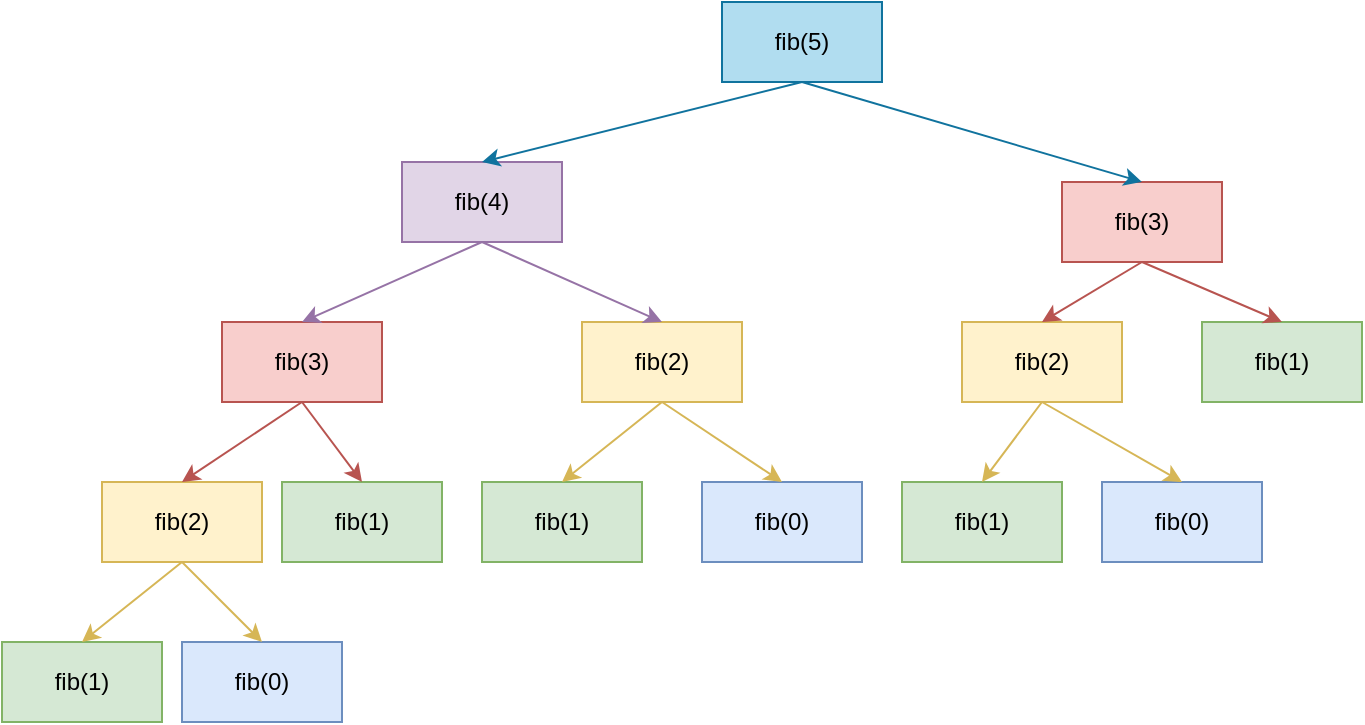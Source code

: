 <mxfile version="12.4.2" type="device" pages="1"><diagram id="Ju4lfkCfPn0yVJMhzCqY" name="Page-1"><mxGraphModel dx="946" dy="588" grid="1" gridSize="10" guides="1" tooltips="1" connect="1" arrows="1" fold="1" page="1" pageScale="1" pageWidth="827" pageHeight="1169" math="0" shadow="0"><root><mxCell id="0"/><mxCell id="1" parent="0"/><mxCell id="WkAFo-WVrrv1P6B1Q1Y_-1" value="fib(4)" style="rounded=0;whiteSpace=wrap;html=1;fillColor=#e1d5e7;strokeColor=#9673a6;" vertex="1" parent="1"><mxGeometry x="360" y="80" width="80" height="40" as="geometry"/></mxCell><mxCell id="WkAFo-WVrrv1P6B1Q1Y_-2" value="fib(3)" style="rounded=0;whiteSpace=wrap;html=1;fillColor=#f8cecc;strokeColor=#b85450;" vertex="1" parent="1"><mxGeometry x="270" y="160" width="80" height="40" as="geometry"/></mxCell><mxCell id="WkAFo-WVrrv1P6B1Q1Y_-3" value="fib(2)" style="rounded=0;whiteSpace=wrap;html=1;fillColor=#fff2cc;strokeColor=#d6b656;" vertex="1" parent="1"><mxGeometry x="450" y="160" width="80" height="40" as="geometry"/></mxCell><mxCell id="WkAFo-WVrrv1P6B1Q1Y_-4" value="fib(2)" style="rounded=0;whiteSpace=wrap;html=1;fillColor=#fff2cc;strokeColor=#d6b656;" vertex="1" parent="1"><mxGeometry x="210" y="240" width="80" height="40" as="geometry"/></mxCell><mxCell id="WkAFo-WVrrv1P6B1Q1Y_-5" value="fib(1)" style="rounded=0;whiteSpace=wrap;html=1;fillColor=#d5e8d4;strokeColor=#82b366;" vertex="1" parent="1"><mxGeometry x="300" y="240" width="80" height="40" as="geometry"/></mxCell><mxCell id="WkAFo-WVrrv1P6B1Q1Y_-7" value="fib(0)" style="rounded=0;whiteSpace=wrap;html=1;fillColor=#dae8fc;strokeColor=#6c8ebf;" vertex="1" parent="1"><mxGeometry x="250" y="320" width="80" height="40" as="geometry"/></mxCell><mxCell id="WkAFo-WVrrv1P6B1Q1Y_-8" value="fib(1)" style="rounded=0;whiteSpace=wrap;html=1;fillColor=#d5e8d4;strokeColor=#82b366;" vertex="1" parent="1"><mxGeometry x="160" y="320" width="80" height="40" as="geometry"/></mxCell><mxCell id="WkAFo-WVrrv1P6B1Q1Y_-9" value="fib(0)" style="rounded=0;whiteSpace=wrap;html=1;fillColor=#dae8fc;strokeColor=#6c8ebf;" vertex="1" parent="1"><mxGeometry x="510" y="240" width="80" height="40" as="geometry"/></mxCell><mxCell id="WkAFo-WVrrv1P6B1Q1Y_-10" value="fib(1)" style="rounded=0;whiteSpace=wrap;html=1;fillColor=#d5e8d4;strokeColor=#82b366;" vertex="1" parent="1"><mxGeometry x="400" y="240" width="80" height="40" as="geometry"/></mxCell><mxCell id="WkAFo-WVrrv1P6B1Q1Y_-11" value="" style="endArrow=classic;html=1;exitX=0.5;exitY=1;exitDx=0;exitDy=0;entryX=0.5;entryY=0;entryDx=0;entryDy=0;fillColor=#e1d5e7;strokeColor=#9673a6;" edge="1" parent="1" source="WkAFo-WVrrv1P6B1Q1Y_-1" target="WkAFo-WVrrv1P6B1Q1Y_-2"><mxGeometry width="50" height="50" relative="1" as="geometry"><mxPoint x="260" y="110" as="sourcePoint"/><mxPoint x="310" y="60" as="targetPoint"/></mxGeometry></mxCell><mxCell id="WkAFo-WVrrv1P6B1Q1Y_-12" value="" style="endArrow=classic;html=1;entryX=0.5;entryY=0;entryDx=0;entryDy=0;fillColor=#e1d5e7;strokeColor=#9673a6;" edge="1" parent="1" target="WkAFo-WVrrv1P6B1Q1Y_-3"><mxGeometry width="50" height="50" relative="1" as="geometry"><mxPoint x="400" y="120" as="sourcePoint"/><mxPoint x="510" y="350" as="targetPoint"/></mxGeometry></mxCell><mxCell id="WkAFo-WVrrv1P6B1Q1Y_-13" value="" style="endArrow=classic;html=1;exitX=0.5;exitY=1;exitDx=0;exitDy=0;entryX=0.5;entryY=0;entryDx=0;entryDy=0;fillColor=#f8cecc;strokeColor=#b85450;" edge="1" parent="1" source="WkAFo-WVrrv1P6B1Q1Y_-2" target="WkAFo-WVrrv1P6B1Q1Y_-4"><mxGeometry width="50" height="50" relative="1" as="geometry"><mxPoint x="440" y="390" as="sourcePoint"/><mxPoint x="480" y="340" as="targetPoint"/></mxGeometry></mxCell><mxCell id="WkAFo-WVrrv1P6B1Q1Y_-14" value="" style="endArrow=classic;html=1;entryX=0.5;entryY=0;entryDx=0;entryDy=0;fillColor=#f8cecc;strokeColor=#b85450;exitX=0.5;exitY=1;exitDx=0;exitDy=0;" edge="1" parent="1" source="WkAFo-WVrrv1P6B1Q1Y_-2" target="WkAFo-WVrrv1P6B1Q1Y_-5"><mxGeometry width="50" height="50" relative="1" as="geometry"><mxPoint x="280" y="200" as="sourcePoint"/><mxPoint x="570" y="350" as="targetPoint"/></mxGeometry></mxCell><mxCell id="WkAFo-WVrrv1P6B1Q1Y_-15" value="" style="endArrow=classic;html=1;exitX=0.5;exitY=1;exitDx=0;exitDy=0;entryX=0.5;entryY=0;entryDx=0;entryDy=0;fillColor=#fff2cc;strokeColor=#d6b656;" edge="1" parent="1" source="WkAFo-WVrrv1P6B1Q1Y_-4" target="WkAFo-WVrrv1P6B1Q1Y_-8"><mxGeometry width="50" height="50" relative="1" as="geometry"><mxPoint x="260" y="460" as="sourcePoint"/><mxPoint x="310" y="410" as="targetPoint"/></mxGeometry></mxCell><mxCell id="WkAFo-WVrrv1P6B1Q1Y_-16" value="" style="endArrow=classic;html=1;fillColor=#fff2cc;strokeColor=#d6b656;entryX=0.5;entryY=0;entryDx=0;entryDy=0;" edge="1" parent="1" target="WkAFo-WVrrv1P6B1Q1Y_-7"><mxGeometry width="50" height="50" relative="1" as="geometry"><mxPoint x="250" y="280" as="sourcePoint"/><mxPoint x="240" y="320" as="targetPoint"/></mxGeometry></mxCell><mxCell id="WkAFo-WVrrv1P6B1Q1Y_-17" value="" style="endArrow=classic;html=1;exitX=0.5;exitY=1;exitDx=0;exitDy=0;entryX=0.5;entryY=0;entryDx=0;entryDy=0;fillColor=#fff2cc;strokeColor=#d6b656;" edge="1" parent="1" source="WkAFo-WVrrv1P6B1Q1Y_-3" target="WkAFo-WVrrv1P6B1Q1Y_-10"><mxGeometry width="50" height="50" relative="1" as="geometry"><mxPoint x="550" y="380" as="sourcePoint"/><mxPoint x="600" y="330" as="targetPoint"/></mxGeometry></mxCell><mxCell id="WkAFo-WVrrv1P6B1Q1Y_-18" value="" style="endArrow=classic;html=1;exitX=0.5;exitY=1;exitDx=0;exitDy=0;entryX=0.5;entryY=0;entryDx=0;entryDy=0;fillColor=#fff2cc;strokeColor=#d6b656;" edge="1" parent="1" source="WkAFo-WVrrv1P6B1Q1Y_-3" target="WkAFo-WVrrv1P6B1Q1Y_-9"><mxGeometry width="50" height="50" relative="1" as="geometry"><mxPoint x="610" y="390" as="sourcePoint"/><mxPoint x="660" y="340" as="targetPoint"/></mxGeometry></mxCell><mxCell id="WkAFo-WVrrv1P6B1Q1Y_-20" value="fib(3)" style="rounded=0;whiteSpace=wrap;html=1;fillColor=#f8cecc;strokeColor=#b85450;" vertex="1" parent="1"><mxGeometry x="690" y="90" width="80" height="40" as="geometry"/></mxCell><mxCell id="WkAFo-WVrrv1P6B1Q1Y_-21" value="fib(2)" style="rounded=0;whiteSpace=wrap;html=1;fillColor=#fff2cc;strokeColor=#d6b656;" vertex="1" parent="1"><mxGeometry x="640" y="160" width="80" height="40" as="geometry"/></mxCell><mxCell id="WkAFo-WVrrv1P6B1Q1Y_-22" value="fib(1)" style="rounded=0;whiteSpace=wrap;html=1;fillColor=#d5e8d4;strokeColor=#82b366;" vertex="1" parent="1"><mxGeometry x="760" y="160" width="80" height="40" as="geometry"/></mxCell><mxCell id="WkAFo-WVrrv1P6B1Q1Y_-23" value="fib(0)" style="rounded=0;whiteSpace=wrap;html=1;fillColor=#dae8fc;strokeColor=#6c8ebf;" vertex="1" parent="1"><mxGeometry x="710" y="240" width="80" height="40" as="geometry"/></mxCell><mxCell id="WkAFo-WVrrv1P6B1Q1Y_-24" value="fib(1)" style="rounded=0;whiteSpace=wrap;html=1;fillColor=#d5e8d4;strokeColor=#82b366;" vertex="1" parent="1"><mxGeometry x="610" y="240" width="80" height="40" as="geometry"/></mxCell><mxCell id="WkAFo-WVrrv1P6B1Q1Y_-25" value="" style="endArrow=classic;html=1;exitX=0.5;exitY=1;exitDx=0;exitDy=0;entryX=0.5;entryY=0;entryDx=0;entryDy=0;fillColor=#f8cecc;strokeColor=#b85450;" edge="1" parent="1" source="WkAFo-WVrrv1P6B1Q1Y_-20" target="WkAFo-WVrrv1P6B1Q1Y_-21"><mxGeometry width="50" height="50" relative="1" as="geometry"><mxPoint x="1080" y="310" as="sourcePoint"/><mxPoint x="1120" y="260" as="targetPoint"/></mxGeometry></mxCell><mxCell id="WkAFo-WVrrv1P6B1Q1Y_-26" value="" style="endArrow=classic;html=1;entryX=0.5;entryY=0;entryDx=0;entryDy=0;fillColor=#f8cecc;strokeColor=#b85450;" edge="1" parent="1" target="WkAFo-WVrrv1P6B1Q1Y_-22"><mxGeometry width="50" height="50" relative="1" as="geometry"><mxPoint x="730" y="130" as="sourcePoint"/><mxPoint x="1210" y="270" as="targetPoint"/></mxGeometry></mxCell><mxCell id="WkAFo-WVrrv1P6B1Q1Y_-27" value="" style="endArrow=classic;html=1;exitX=0.5;exitY=1;exitDx=0;exitDy=0;entryX=0.5;entryY=0;entryDx=0;entryDy=0;fillColor=#fff2cc;strokeColor=#d6b656;" edge="1" parent="1" source="WkAFo-WVrrv1P6B1Q1Y_-21" target="WkAFo-WVrrv1P6B1Q1Y_-24"><mxGeometry width="50" height="50" relative="1" as="geometry"><mxPoint x="900" y="380" as="sourcePoint"/><mxPoint x="950" y="330" as="targetPoint"/></mxGeometry></mxCell><mxCell id="WkAFo-WVrrv1P6B1Q1Y_-28" value="" style="endArrow=classic;html=1;fillColor=#fff2cc;strokeColor=#d6b656;exitX=0.5;exitY=1;exitDx=0;exitDy=0;entryX=0.5;entryY=0;entryDx=0;entryDy=0;" edge="1" parent="1" source="WkAFo-WVrrv1P6B1Q1Y_-21" target="WkAFo-WVrrv1P6B1Q1Y_-23"><mxGeometry width="50" height="50" relative="1" as="geometry"><mxPoint x="800" y="200" as="sourcePoint"/><mxPoint x="880" y="240" as="targetPoint"/></mxGeometry></mxCell><mxCell id="WkAFo-WVrrv1P6B1Q1Y_-29" value="fib(5)" style="rounded=0;whiteSpace=wrap;html=1;fillColor=#b1ddf0;strokeColor=#10739e;" vertex="1" parent="1"><mxGeometry x="520" width="80" height="40" as="geometry"/></mxCell><mxCell id="WkAFo-WVrrv1P6B1Q1Y_-30" value="" style="endArrow=classic;html=1;exitX=0.5;exitY=1;exitDx=0;exitDy=0;entryX=0.5;entryY=0;entryDx=0;entryDy=0;fillColor=#b1ddf0;strokeColor=#10739e;" edge="1" parent="1" source="WkAFo-WVrrv1P6B1Q1Y_-29" target="WkAFo-WVrrv1P6B1Q1Y_-1"><mxGeometry width="50" height="50" relative="1" as="geometry"><mxPoint x="510" y="90" as="sourcePoint"/><mxPoint x="560" y="40" as="targetPoint"/></mxGeometry></mxCell><mxCell id="WkAFo-WVrrv1P6B1Q1Y_-31" value="" style="endArrow=classic;html=1;entryX=0.5;entryY=0;entryDx=0;entryDy=0;exitX=0.5;exitY=1;exitDx=0;exitDy=0;fillColor=#b1ddf0;strokeColor=#10739e;" edge="1" parent="1" source="WkAFo-WVrrv1P6B1Q1Y_-29" target="WkAFo-WVrrv1P6B1Q1Y_-20"><mxGeometry width="50" height="50" relative="1" as="geometry"><mxPoint x="660" y="40" as="sourcePoint"/><mxPoint x="710" y="-10" as="targetPoint"/></mxGeometry></mxCell></root></mxGraphModel></diagram></mxfile>